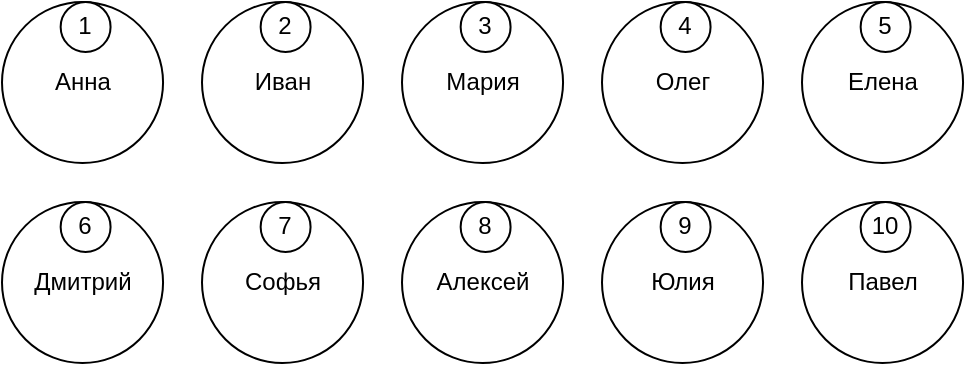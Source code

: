 <mxfile version="27.0.3" pages="6">
  <diagram name="Volunteers" id="page1">
    <mxGraphModel grid="0" page="0" gridSize="10" guides="1" tooltips="1" connect="1" arrows="1" fold="1" pageScale="1" pageWidth="850" pageHeight="1100" math="0" shadow="0">
      <root>
        <mxCell id="0" />
        <mxCell id="1" parent="0" />
        <!-- Volunteer 1: Анна -->
        <mxCell id="volunteer1" value="" style="group" connectable="0" vertex="1" parent="1">
          <mxGeometry x="0" y="0" width="85" height="87" as="geometry" />
        </mxCell>
        <mxCell id="volunteer1_circle" value="Анна" style="ellipse;whiteSpace=wrap;html=1;aspect=fixed;" vertex="1" parent="volunteer1">
          <mxGeometry width="80.526" height="80.526" as="geometry" />
        </mxCell>
        <mxCell id="volunteer1_id" value="1" style="ellipse;whiteSpace=wrap;html=1;aspect=fixed;" vertex="1" parent="volunteer1">
          <mxGeometry x="29.325" width="24.963" height="24.963" as="geometry" />
        </mxCell>
        <!-- Volunteer 2: Иван -->
        <mxCell id="volunteer2" value="" style="group" connectable="0" vertex="1" parent="1">
          <mxGeometry x="100" y="0" width="85" height="87" as="geometry" />
        </mxCell>
        <mxCell id="volunteer2_circle" value="Иван" style="ellipse;whiteSpace=wrap;html=1;aspect=fixed;" vertex="1" parent="volunteer2">
          <mxGeometry width="80.526" height="80.526" as="geometry" />
        </mxCell>
        <mxCell id="volunteer2_id" value="2" style="ellipse;whiteSpace=wrap;html=1;aspect=fixed;" vertex="1" parent="volunteer2">
          <mxGeometry x="29.325" width="24.963" height="24.963" as="geometry" />
        </mxCell>
        <!-- Volunteer 3: Мария -->
        <mxCell id="volunteer3" value="" style="group" connectable="0" vertex="1" parent="1">
          <mxGeometry x="200" y="0" width="85" height="87" as="geometry" />
        </mxCell>
        <mxCell id="volunteer3_circle" value="Мария" style="ellipse;whiteSpace=wrap;html=1;aspect=fixed;" vertex="1" parent="volunteer3">
          <mxGeometry width="80.526" height="80.526" as="geometry" />
        </mxCell>
        <mxCell id="volunteer3_id" value="3" style="ellipse;whiteSpace=wrap;html=1;aspect=fixed;" vertex="1" parent="volunteer3">
          <mxGeometry x="29.325" width="24.963" height="24.963" as="geometry" />
        </mxCell>
        <!-- Volunteer 4: Олег -->
        <mxCell id="volunteer4" value="" style="group" connectable="0" vertex="1" parent="1">
          <mxGeometry x="300" y="0" width="85" height="87" as="geometry" />
        </mxCell>
        <mxCell id="volunteer4_circle" value="Олег" style="ellipse;whiteSpace=wrap;html=1;aspect=fixed;" vertex="1" parent="volunteer4">
          <mxGeometry width="80.526" height="80.526" as="geometry" />
        </mxCell>
        <mxCell id="volunteer4_id" value="4" style="ellipse;whiteSpace=wrap;html=1;aspect=fixed;" vertex="1" parent="volunteer4">
          <mxGeometry x="29.325" width="24.963" height="24.963" as="geometry" />
        </mxCell>
        <!-- Volunteer 5: Елена -->
        <mxCell id="volunteer5" value="" style="group" connectable="0" vertex="1" parent="1">
          <mxGeometry x="400" y="0" width="85" height="87" as="geometry" />
        </mxCell>
        <mxCell id="volunteer5_circle" value="Елена" style="ellipse;whiteSpace=wrap;html=1;aspect=fixed;" vertex="1" parent="volunteer5">
          <mxGeometry width="80.526" height="80.526" as="geometry" />
        </mxCell>
        <mxCell id="volunteer5_id" value="5" style="ellipse;whiteSpace=wrap;html=1;aspect=fixed;" vertex="1" parent="volunteer5">
          <mxGeometry x="29.325" width="24.963" height="24.963" as="geometry" />
        </mxCell>
        <!-- Volunteer 6: Дмитрий -->
        <mxCell id="volunteer6" value="" style="group" connectable="0" vertex="1" parent="1">
          <mxGeometry x="0" y="100" width="85" height="87" as="geometry" />
        </mxCell>
        <mxCell id="volunteer6_circle" value="Дмитрий" style="ellipse;whiteSpace=wrap;html=1;aspect=fixed;" vertex="1" parent="volunteer6">
          <mxGeometry width="80.526" height="80.526" as="geometry" />
        </mxCell>
        <mxCell id="volunteer6_id" value="6" style="ellipse;whiteSpace=wrap;html=1;aspect=fixed;" vertex="1" parent="volunteer6">
          <mxGeometry x="29.325" width="24.963" height="24.963" as="geometry" />
        </mxCell>
        <!-- Volunteer 7: Софья -->
        <mxCell id="volunteer7" value="" style="group" connectable="0" vertex="1" parent="1">
          <mxGeometry x="100" y="100" width="85" height="87" as="geometry" />
        </mxCell>
        <mxCell id="volunteer7_circle" value="Софья" style="ellipse;whiteSpace=wrap;html=1;aspect=fixed;" vertex="1" parent="volunteer7">
          <mxGeometry width="80.526" height="80.526" as="geometry" />
        </mxCell>
        <mxCell id="volunteer7_id" value="7" style="ellipse;whiteSpace=wrap;html=1;aspect=fixed;" vertex="1" parent="volunteer7">
          <mxGeometry x="29.325" width="24.963" height="24.963" as="geometry" />
        </mxCell>
        <!-- Volunteer 8: Алексей -->
        <mxCell id="volunteer8" value="" style="group" connectable="0" vertex="1" parent="1">
          <mxGeometry x="200" y="100" width="85" height="87" as="geometry" />
        </mxCell>
        <mxCell id="volunteer8_circle" value="Алексей" style="ellipse;whiteSpace=wrap;html=1;aspect=fixed;" vertex="1" parent="volunteer8">
          <mxGeometry width="80.526" height="80.526" as="geometry" />
        </mxCell>
        <mxCell id="volunteer8_id" value="8" style="ellipse;whiteSpace=wrap;html=1;aspect=fixed;" vertex="1" parent="volunteer8">
          <mxGeometry x="29.325" width="24.963" height="24.963" as="geometry" />
        </mxCell>
        <!-- Volunteer 9: Юлия -->
        <mxCell id="volunteer9" value="" style="group" connectable="0" vertex="1" parent="1">
          <mxGeometry x="300" y="100" width="85" height="87" as="geometry" />
        </mxCell>
        <mxCell id="volunteer9_circle" value="Юлия" style="ellipse;whiteSpace=wrap;html=1;aspect=fixed;" vertex="1" parent="volunteer9">
          <mxGeometry width="80.526" height="80.526" as="geometry" />
        </mxCell>
        <mxCell id="volunteer9_id" value="9" style="ellipse;whiteSpace=wrap;html=1;aspect=fixed;" vertex="1" parent="volunteer9">
          <mxGeometry x="29.325" width="24.963" height="24.963" as="geometry" />
        </mxCell>
        <!-- Volunteer 10: Павел -->
        <mxCell id="volunteer10" value="" style="group" connectable="0" vertex="1" parent="1">
          <mxGeometry x="400" y="100" width="85" height="87" as="geometry" />
        </mxCell>
        <mxCell id="volunteer10_circle" value="Павел" style="ellipse;whiteSpace=wrap;html=1;aspect=fixed;" vertex="1" parent="volunteer10">
          <mxGeometry width="80.526" height="80.526" as="geometry" />
        </mxCell>
        <mxCell id="volunteer10_id" value="10" style="ellipse;whiteSpace=wrap;html=1;aspect=fixed;" vertex="1" parent="volunteer10">
          <mxGeometry x="29.325" width="24.963" height="24.963" as="geometry" />
        </mxCell>
      </root>
    </mxGraphModel>
  </diagram>
  <diagram name="Events" id="page2">
    <mxGraphModel grid="0" page="0" gridSize="10" guides="1" tooltips="1" connect="1" arrows="1" fold="1" pageScale="1" pageWidth="850" pageHeight="1100" math="0" shadow="0">
      <root>
        <mxCell id="0" />
        <mxCell id="1" parent="0" />
        <!-- Event 1: Эко-фестиваль -->
        <mxCell id="event1" value="" style="group" connectable="0" vertex="1" parent="1">
          <mxGeometry x="0" y="0" width="120" height="60" as="geometry" />
        </mxCell>
        <mxCell id="event1_rect" value="Эко-фестиваль" style="rounded=0;whiteSpace=wrap;html=1;" vertex="1" parent="event1">
          <mxGeometry width="120" height="60" as="geometry" />
        </mxCell>
        <mxCell id="event1_id" value="1" style="rounded=0;whiteSpace=wrap;html=1;" vertex="1" parent="event1">
          <mxGeometry x="41" width="38" height="24" as="geometry" />
        </mxCell>
        <!-- Event 2: Марафон -->
        <mxCell id="event2" value="" style="group" connectable="0" vertex="1" parent="1">
          <mxGeometry x="130" y="0" width="120" height="60" as="geometry" />
        </mxCell>
        <mxCell id="event2_rect" value="Марафон" style="rounded=0;whiteSpace=wrap;html=1;" vertex="1" parent="event2">
          <mxGeometry width="120" height="60" as="geometry" />
        </mxCell>
        <mxCell id="event2_id" value="2" style="rounded=0;whiteSpace=wrap;html=1;" vertex="1" parent="event2">
          <mxGeometry x="41" width="38" height="24" as="geometry" />
        </mxCell>
        <!-- Event 3: День донора -->
        <mxCell id="event3" value="" style="group" connectable="0" vertex="1" parent="1">
          <mxGeometry x="260" y="0" width="120" height="60" as="geometry" />
        </mxCell>
        <mxCell id="event3_rect" value="День донора" style="rounded=0;whiteSpace=wrap;html=1;" vertex="1" parent="event3">
          <mxGeometry width="120" height="60" as="geometry" />
        </mxCell>
        <mxCell id="event3_id" value="3" style="rounded=0;whiteSpace=wrap;html=1;" vertex="1" parent="event3">
          <mxGeometry x="41" width="38" height="24" as="geometry" />
        </mxCell>
        <!-- Event 4: Фестиваль еды -->
        <mxCell id="event4" value="" style="group" connectable="0" vertex="1" parent="1">
          <mxGeometry x="390" y="0" width="120" height="60" as="geometry" />
        </mxCell>
        <mxCell id="event4_rect" value="Фестиваль еды" style="rounded=0;whiteSpace=wrap;html=1;" vertex="1" parent="event4">
          <mxGeometry width="120" height="60" as="geometry" />
        </mxCell>
        <mxCell id="event4_id" value="4" style="rounded=0;whiteSpace=wrap;html=1;" vertex="1" parent="event4">
          <mxGeometry x="41" width="38" height="24" as="geometry" />
        </mxCell>
        <!-- Event 5: Чистый берег -->
        <mxCell id="event5" value="" style="group" connectable="0" vertex="1" parent="1">
          <mxGeometry x="520" y="0" width="120" height="60" as="geometry" />
        </mxCell>
        <mxCell id="event5_rect" value="Чистый берег" style="rounded=0;whiteSpace=wrap;html=1;" vertex="1" parent="event5">
          <mxGeometry width="120" height="60" as="geometry" />
        </mxCell>
        <mxCell id="event5_id" value="5" style="rounded=0;whiteSpace=wrap;html=1;" vertex="1" parent="event5">
          <mxGeometry x="41" width="38" height="24" as="geometry" />
        </mxCell>
        <!-- Event 6: Концерт -->
        <mxCell id="event6" value="" style="group" connectable="0" vertex="1" parent="1">
          <mxGeometry x="0" y="70" width="120" height="60" as="geometry" />
        </mxCell>
        <mxCell id="event6_rect" value="Концерт" style="rounded=0;whiteSpace=wrap;html=1;" vertex="1" parent="event6">
          <mxGeometry width="120" height="60" as="geometry" />
        </mxCell>
        <mxCell id="event6_id" value="6" style="rounded=0;whiteSpace=wrap;html=1;" vertex="1" parent="event6">
          <mxGeometry x="41" width="38" height="24" as="geometry" />
        </mxCell>
        <!-- Event 7: Велопробег -->
        <mxCell id="event7" value="" style="group" connectable="0" vertex="1" parent="1">
          <mxGeometry x="130" y="70" width="120" height="60" as="geometry" />
        </mxCell>
        <mxCell id="event7_rect" value="Велопробег" style="rounded=0;whiteSpace=wrap;html=1;" vertex="1" parent="event7">
          <mxGeometry width="120" height="60" as="geometry" />
        </mxCell>
        <mxCell id="event7_id" value="7" style="rounded=0;whiteSpace=wrap;html=1;" vertex="1" parent="event7">
          <mxGeometry x="41" width="38" height="24" as="geometry" />
        </mxCell>
        <!-- Event 8: Книжный обмен -->
        <mxCell id="event8" value="" style="group" connectable="0" vertex="1" parent="1">
          <mxGeometry x="260" y="70" width="120" height="60" as="geometry" />
        </mxCell>
        <mxCell id="event8_rect" value="Книжный обмен" style="rounded=0;whiteSpace=wrap;html=1;" vertex="1" parent="event8">
          <mxGeometry width="120" height="60" as="geometry" />
        </mxCell>
        <mxCell id="event8_id" value="8" style="rounded=0;whiteSpace=wrap;html=1;" vertex="1" parent="event8">
          <mxGeometry x="41" width="38" height="24" as="geometry" />
        </mxCell>
        <!-- Event 9: Фотовыставка -->
        <mxCell id="event9" value="" style="group" connectable="0" vertex="1" parent="1">
          <mxGeometry x="390" y="70" width="120" height="60" as="geometry" />
        </mxCell>
        <mxCell id="event9_rect" value="Фотовыставка" style="rounded=0;whiteSpace=wrap;html=1;" vertex="1" parent="event9">
          <mxGeometry width="120" height="60" as="geometry" />
        </mxCell>
        <mxCell id="event9_id" value="9" style="rounded=0;whiteSpace=wrap;html=1;" vertex="1" parent="event9">
          <mxGeometry x="41" width="38" height="24" as="geometry" />
        </mxCell>
        <!-- Event 10: Мастер-класс -->
        <mxCell id="event10" value="" style="group" connectable="0" vertex="1" parent="1">
          <mxGeometry x="520" y="70" width="120" height="60" as="geometry" />
        </mxCell>
        <mxCell id="event10_rect" value="Мастер-класс" style="rounded=0;whiteSpace=wrap;html=1;" vertex="1" parent="event10">
          <mxGeometry width="120" height="60" as="geometry" />
        </mxCell>
        <mxCell id="event10_id" value="10" style="rounded=0;whiteSpace=wrap;html=1;" vertex="1" parent="event10">
          <mxGeometry x="41" width="38" height="24" as="geometry" />
        </mxCell>
      </root>
    </mxGraphModel>
  </diagram>
  <diagram name="Cities" id="page3">
    <mxGraphModel grid="0" page="0" gridSize="10" guides="1" tooltips="1" connect="1" arrows="1" fold="1" pageScale="1" pageWidth="850" pageHeight="1100" math="0" shadow="0">
      <root>
        <mxCell id="0" />
        <mxCell id="1" parent="0" />
        <!-- City 1: Москва -->
        <mxCell id="city1" value="" style="group" connectable="0" vertex="1" parent="1">
          <mxGeometry x="0" y="0" width="120" height="80" as="geometry" />
        </mxCell>
        <mxCell id="city1_hex" value="Москва" style="shape=hexagon;perimeter=hexagonPerimeter2;whiteSpace=wrap;html=1;fixedSize=1;" vertex="1" parent="city1">
          <mxGeometry width="120" height="80" as="geometry" />
        </mxCell>
        <mxCell id="city1_id" value="1" style="shape=hexagon;perimeter=hexagonPerimeter2;whiteSpace=wrap;html=1;fixedSize=1;size=7.567;" vertex="1" parent="city1">
          <mxGeometry x="47" width="26" height="20" as="geometry" />
        </mxCell>
        <!-- City 2: Санкт-Петербург -->
        <mxCell id="city2" value="" style="group" connectable="0" vertex="1" parent="1">
          <mxGeometry x="130" y="0" width="120" height="80" as="geometry" />
        </mxCell>
        <mxCell id="city2_hex" value="Санкт-Петербург" style="shape=hexagon;perimeter=hexagonPerimeter2;whiteSpace=wrap;html=1;fixedSize=1;" vertex="1" parent="city2">
          <mxGeometry width="120" height="80" as="geometry" />
        </mxCell>
        <mxCell id="city2_id" value="2" style="shape=hexagon;perimeter=hexagonPerimeter2;whiteSpace=wrap;html=1;fixedSize=1;size=7.567;" vertex="1" parent="city2">
          <mxGeometry x="47" width="26" height="20" as="geometry" />
        </mxCell>
        <!-- City 3: Екатеринбург -->
        <mxCell id="city3" value="" style="group" connectable="0" vertex="1" parent="1">
          <mxGeometry x="260" y="0" width="120" height="80" as="geometry" />
        </mxCell>
        <mxCell id="city3_hex" value="Екатеринбург" style="shape=hexagon;perimeter=hexagonPerimeter2;whiteSpace=wrap;html=1;fixedSize=1;" vertex="1" parent="city3">
          <mxGeometry width="120" height="80" as="geometry" />
        </mxCell>
        <mxCell id="city3_id" value="3" style="shape=hexagon;perimeter=hexagonPerimeter2;whiteSpace=wrap;html=1;fixedSize=1;size=7.567;" vertex="1" parent="city3">
          <mxGeometry x="47" width="26" height="20" as="geometry" />
        </mxCell>
        <!-- City 4: Новосибирск -->
        <mxCell id="city4" value="" style="group" connectable="0" vertex="1" parent="1">
          <mxGeometry x="390" y="0" width="120" height="80" as="geometry" />
        </mxCell>
        <mxCell id="city4_hex" value="Новосибирск" style="shape=hexagon;perimeter=hexagonPerimeter2;whiteSpace=wrap;html=1;fixedSize=1;" vertex="1" parent="city4">
          <mxGeometry width="120" height="80" as="geometry" />
        </mxCell>
        <mxCell id="city4_id" value="4" style="shape=hexagon;perimeter=hexagonPerimeter2;whiteSpace=wrap;html=1;fixedSize=1;size=7.567;" vertex="1" parent="city4">
          <mxGeometry x="47" width="26" height="20" as="geometry" />
        </mxCell>
        <!-- City 5: Казань -->
        <mxCell id="city5" value="" style="group" connectable="0" vertex="1" parent="1">
          <mxGeometry x="520" y="0" width="120" height="80" as="geometry" />
        </mxCell>
        <mxCell id="city5_hex" value="Казань" style="shape=hexagon;perimeter=hexagonPerimeter2;whiteSpace=wrap;html=1;fixedSize=1;" vertex="1" parent="city5">
          <mxGeometry width="120" height="80" as="geometry" />
        </mxCell>
        <mxCell id="city5_id" value="5" style="shape=hexagon;perimeter=hexagonPerimeter2;whiteSpace=wrap;html=1;fixedSize=1;size=7.567;" vertex="1" parent="city5">
          <mxGeometry x="47" width="26" height="20" as="geometry" />
        </mxCell>
        <!-- City 6: Нижний Новгород -->
        <mxCell id="city6" value="" style="group" connectable="0" vertex="1" parent="1">
          <mxGeometry x="0" y="90" width="120" height="80" as="geometry" />
        </mxCell>
        <mxCell id="city6_hex" value="Нижний Новгород" style="shape=hexagon;perimeter=hexagonPerimeter2;whiteSpace=wrap;html=1;fixedSize=1;" vertex="1" parent="city6">
          <mxGeometry width="120" height="80" as="geometry" />
        </mxCell>
        <mxCell id="city6_id" value="6" style="shape=hexagon;perimeter=hexagonPerimeter2;whiteSpace=wrap;html=1;fixedSize=1;size=7.567;" vertex="1" parent="city6">
          <mxGeometry x="47" width="26" height="20" as="geometry" />
        </mxCell>
        <!-- City 7: Ростов -->
        <mxCell id="city7" value="" style="group" connectable="0" vertex="1" parent="1">
          <mxGeometry x="130" y="90" width="120" height="80" as="geometry" />
        </mxCell>
        <mxCell id="city7_hex" value="Ростов" style="shape=hexagon;perimeter=hexagonPerimeter2;whiteSpace=wrap;html=1;fixedSize=1;" vertex="1" parent="city7">
          <mxGeometry width="120" height="80" as="geometry" />
        </mxCell>
        <mxCell id="city7_id" value="7" style="shape=hexagon;perimeter=hexagonPerimeter2;whiteSpace=wrap;html=1;fixedSize=1;size=7.567;" vertex="1" parent="city7">
          <mxGeometry x="47" width="26" height="20" as="geometry" />
        </mxCell>
        <!-- City 8: Красноярск -->
        <mxCell id="city8" value="" style="group" connectable="0" vertex="1" parent="1">
          <mxGeometry x="260" y="90" width="120" height="80" as="geometry" />
        </mxCell>
        <mxCell id="city8_hex" value="Красноярск" style="shape=hexagon;perimeter=hexagonPerimeter2;whiteSpace=wrap;html=1;fixedSize=1;" vertex="1" parent="city8">
          <mxGeometry width="120" height="80" as="geometry" />
        </mxCell>
        <mxCell id="city8_id" value="8" style="shape=hexagon;perimeter=hexagonPerimeter2;whiteSpace=wrap;html=1;fixedSize=1;size=7.567;" vertex="1" parent="city8">
          <mxGeometry x="47" width="26" height="20" as="geometry" />
        </mxCell>
        <!-- City 9: Самара -->
        <mxCell id="city9" value="" style="group" connectable="0" vertex="1" parent="1">
          <mxGeometry x="390" y="90" width="120" height="80" as="geometry" />
        </mxCell>
        <mxCell id="city9_hex" value="Самара" style="shape=hexagon;perimeter=hexagonPerimeter2;whiteSpace=wrap;html=1;fixedSize=1;" vertex="1" parent="city9">
          <mxGeometry width="120" height="80" as="geometry" />
        </mxCell>
        <mxCell id="city9_id" value="9" style="shape=hexagon;perimeter=hexagonPerimeter2;whiteSpace=wrap;html=1;fixedSize=1;size=7.567;" vertex="1" parent="city9">
          <mxGeometry x="47" width="26" height="20" as="geometry" />
        </mxCell>
        <!-- City 10: Владивосток -->
        <mxCell id="city10" value="" style="group" connectable="0" vertex="1" parent="1">
          <mxGeometry x="520" y="90" width="120" height="80" as="geometry" />
        </mxCell>
        <mxCell id="city10_hex" value="Владивосток" style="shape=hexagon;perimeter=hexagonPerimeter2;whiteSpace=wrap;html=1;fixedSize=1;" vertex="1" parent="city10">
          <mxGeometry width="120" height="80" as="geometry" />
        </mxCell>
        <mxCell id="city10_id" value="10" style="shape=hexagon;perimeter=hexagonPerimeter2;whiteSpace=wrap;html=1;fixedSize=1;size=7.567;" vertex="1" parent="city10">
          <mxGeometry x="47" width="26" height="20" as="geometry" />
        </mxCell>
      </root>
    </mxGraphModel>
  </diagram>
  <diagram name="Knows" id="page4">
    <mxGraphModel dx="543" dy="1258" grid="0" gridSize="10" guides="1" tooltips="1" connect="1" arrows="1" fold="1" page="0" pageScale="1" pageWidth="850" pageHeight="1100" math="0" shadow="0">
      <root>
        <mxCell id="0" />
        <mxCell id="1" parent="0" />
        <mxCell id="volunteer2" value="" style="group" parent="1" connectable="0" vertex="1">
          <mxGeometry x="25.76" y="-26" width="85" height="87" as="geometry" />
        </mxCell>
        <mxCell id="volunteer2_circle" value="Иван" style="ellipse;whiteSpace=wrap;html=1;aspect=fixed;" parent="volunteer2" vertex="1">
          <mxGeometry width="80.526" height="80.526" as="geometry" />
        </mxCell>
        <mxCell id="volunteer2_id" value="2" style="ellipse;whiteSpace=wrap;html=1;aspect=fixed;" parent="volunteer2" vertex="1">
          <mxGeometry x="29.325" width="24.963" height="24.963" as="geometry" />
        </mxCell>
        <mxCell id="volunteer3" value="" style="group" parent="1" connectable="0" vertex="1">
          <mxGeometry x="179" y="-134" width="85" height="87" as="geometry" />
        </mxCell>
        <mxCell id="volunteer3_circle" value="Мария" style="ellipse;whiteSpace=wrap;html=1;aspect=fixed;" parent="volunteer3" vertex="1">
          <mxGeometry width="80.526" height="80.526" as="geometry" />
        </mxCell>
        <mxCell id="volunteer3_id" value="3" style="ellipse;whiteSpace=wrap;html=1;aspect=fixed;" parent="volunteer3" vertex="1">
          <mxGeometry x="29.325" width="24.963" height="24.963" as="geometry" />
        </mxCell>
        <mxCell id="volunteer4" value="" style="group" parent="1" connectable="0" vertex="1">
          <mxGeometry x="177" y="-26" width="85" height="87" as="geometry" />
        </mxCell>
        <mxCell id="volunteer4_circle" value="Олег" style="ellipse;whiteSpace=wrap;html=1;aspect=fixed;" parent="volunteer4" vertex="1">
          <mxGeometry width="80.526" height="80.526" as="geometry" />
        </mxCell>
        <mxCell id="volunteer4_id" value="4" style="ellipse;whiteSpace=wrap;html=1;aspect=fixed;" parent="volunteer4" vertex="1">
          <mxGeometry x="29.325" width="24.963" height="24.963" as="geometry" />
        </mxCell>
        <mxCell id="volunteer5" value="" style="group" parent="1" connectable="0" vertex="1">
          <mxGeometry x="304" y="-26" width="85" height="87" as="geometry" />
        </mxCell>
        <mxCell id="volunteer5_circle" value="Елена" style="ellipse;whiteSpace=wrap;html=1;aspect=fixed;" parent="volunteer5" vertex="1">
          <mxGeometry width="80.526" height="80.526" as="geometry" />
        </mxCell>
        <mxCell id="volunteer5_id" value="5" style="ellipse;whiteSpace=wrap;html=1;aspect=fixed;" parent="volunteer5" vertex="1">
          <mxGeometry x="29.325" width="24.963" height="24.963" as="geometry" />
        </mxCell>
        <mxCell id="volunteer6" value="" style="group" parent="1" connectable="0" vertex="1">
          <mxGeometry x="170" y="89" width="85" height="87" as="geometry" />
        </mxCell>
        <mxCell id="volunteer6_circle" value="Дмитрий" style="ellipse;whiteSpace=wrap;html=1;aspect=fixed;" parent="volunteer6" vertex="1">
          <mxGeometry width="80.526" height="80.526" as="geometry" />
        </mxCell>
        <mxCell id="volunteer6_id" value="6" style="ellipse;whiteSpace=wrap;html=1;aspect=fixed;" parent="volunteer6" vertex="1">
          <mxGeometry x="29.325" width="24.963" height="24.963" as="geometry" />
        </mxCell>
        <mxCell id="volunteer7" value="" style="group" parent="1" connectable="0" vertex="1">
          <mxGeometry x="380" y="61" width="85" height="87" as="geometry" />
        </mxCell>
        <mxCell id="volunteer7_circle" value="Софья" style="ellipse;whiteSpace=wrap;html=1;aspect=fixed;" parent="volunteer7" vertex="1">
          <mxGeometry width="80.526" height="80.526" as="geometry" />
        </mxCell>
        <mxCell id="volunteer7_id" value="7" style="ellipse;whiteSpace=wrap;html=1;aspect=fixed;" parent="volunteer7" vertex="1">
          <mxGeometry x="29.325" width="24.963" height="24.963" as="geometry" />
        </mxCell>
        <mxCell id="volunteer8" value="" style="group" parent="1" connectable="0" vertex="1">
          <mxGeometry x="24" y="89" width="85" height="87" as="geometry" />
        </mxCell>
        <mxCell id="volunteer8_circle" value="Алексей" style="ellipse;whiteSpace=wrap;html=1;aspect=fixed;" parent="volunteer8" vertex="1">
          <mxGeometry width="80.526" height="80.526" as="geometry" />
        </mxCell>
        <mxCell id="volunteer8_id" value="8" style="ellipse;whiteSpace=wrap;html=1;aspect=fixed;" parent="volunteer8" vertex="1">
          <mxGeometry x="29.325" width="24.963" height="24.963" as="geometry" />
        </mxCell>
        <mxCell id="volunteer9" value="" style="group" parent="1" connectable="0" vertex="1">
          <mxGeometry x="378" y="-134" width="85" height="87" as="geometry" />
        </mxCell>
        <mxCell id="volunteer9_circle" value="Юлия" style="ellipse;whiteSpace=wrap;html=1;aspect=fixed;" parent="volunteer9" vertex="1">
          <mxGeometry width="80.526" height="80.526" as="geometry" />
        </mxCell>
        <mxCell id="volunteer9_id" value="9" style="ellipse;whiteSpace=wrap;html=1;aspect=fixed;" parent="volunteer9" vertex="1">
          <mxGeometry x="29.325" width="24.963" height="24.963" as="geometry" />
        </mxCell>
        <mxCell id="volunteer10" value="" style="group" parent="1" connectable="0" vertex="1">
          <mxGeometry x="25.76" y="204" width="85" height="87" as="geometry" />
        </mxCell>
        <mxCell id="volunteer10_circle" value="Павел" style="ellipse;whiteSpace=wrap;html=1;aspect=fixed;" parent="volunteer10" vertex="1">
          <mxGeometry width="80.526" height="80.526" as="geometry" />
        </mxCell>
        <mxCell id="volunteer10_id" value="10" style="ellipse;whiteSpace=wrap;html=1;aspect=fixed;" parent="volunteer10" vertex="1">
          <mxGeometry x="29.325" width="24.963" height="24.963" as="geometry" />
        </mxCell>
        <mxCell id="knows1" style="edgeStyle=none;curved=1;rounded=0;orthogonalLoop=1;jettySize=auto;html=1;exitX=0.5;exitY=1;entryX=0.5;entryY=0;fontSize=12;startSize=8;endSize=8;exitDx=0;exitDy=0;entryDx=0;entryDy=0;" parent="1" source="volunteer1_circle" target="volunteer2_id" edge="1">
          <mxGeometry relative="1" as="geometry" />
        </mxCell>
        <mxCell id="knows2" style="edgeStyle=none;curved=1;rounded=0;orthogonalLoop=1;jettySize=auto;html=1;exitX=1;exitY=0.5;entryX=0;entryY=0.5;fontSize=12;startSize=8;endSize=8;" parent="1" source="volunteer1_circle" target="volunteer3_circle" edge="1">
          <mxGeometry relative="1" as="geometry" />
        </mxCell>
        <mxCell id="knows3" style="edgeStyle=none;curved=1;rounded=0;orthogonalLoop=1;jettySize=auto;html=1;exitX=1;exitY=0.5;entryX=0;entryY=0.5;fontSize=12;startSize=8;endSize=8;" parent="1" source="volunteer2_circle" target="volunteer4_circle" edge="1">
          <mxGeometry relative="1" as="geometry" />
        </mxCell>
        <mxCell id="knows4" style="edgeStyle=none;curved=1;rounded=0;orthogonalLoop=1;jettySize=auto;html=1;exitX=1;exitY=1;entryX=0.5;entryY=0;fontSize=12;startSize=8;endSize=8;exitDx=0;exitDy=0;entryDx=0;entryDy=0;" parent="1" source="volunteer3_circle" target="volunteer5_id" edge="1">
          <mxGeometry relative="1" as="geometry" />
        </mxCell>
        <mxCell id="knows5" style="edgeStyle=none;curved=1;rounded=0;orthogonalLoop=1;jettySize=auto;html=1;exitX=0.429;exitY=1.019;entryX=0.5;entryY=0;fontSize=12;startSize=8;endSize=8;exitDx=0;exitDy=0;exitPerimeter=0;entryDx=0;entryDy=0;" parent="1" source="volunteer4_circle" target="volunteer6_id" edge="1">
          <mxGeometry relative="1" as="geometry" />
        </mxCell>
        <mxCell id="knows6" style="edgeStyle=none;curved=1;rounded=0;orthogonalLoop=1;jettySize=auto;html=1;exitX=0.599;exitY=1.025;entryX=0;entryY=0.5;fontSize=12;startSize=8;endSize=8;exitDx=0;exitDy=0;exitPerimeter=0;" parent="1" source="volunteer5_circle" target="volunteer7_circle" edge="1">
          <mxGeometry relative="1" as="geometry" />
        </mxCell>
        <mxCell id="knows7" style="edgeStyle=none;curved=1;rounded=0;orthogonalLoop=1;jettySize=auto;html=1;fontSize=12;startSize=8;endSize=8;entryX=1;entryY=0.5;entryDx=0;entryDy=0;exitX=0;exitY=0.5;exitDx=0;exitDy=0;" parent="1" source="volunteer6_circle" target="volunteer8_circle" edge="1">
          <mxGeometry relative="1" as="geometry">
            <mxPoint x="168" y="129" as="sourcePoint" />
            <mxPoint x="104" y="122" as="targetPoint" />
          </mxGeometry>
        </mxCell>
        <mxCell id="knows8" style="edgeStyle=none;curved=1;rounded=0;orthogonalLoop=1;jettySize=auto;html=1;exitX=0.5;exitY=0;entryX=0.5;entryY=1;fontSize=12;startSize=8;endSize=8;entryDx=0;entryDy=0;exitDx=0;exitDy=0;" parent="1" source="volunteer7_circle" target="volunteer9_circle" edge="1">
          <mxGeometry relative="1" as="geometry" />
        </mxCell>
        <mxCell id="knows9" style="edgeStyle=none;curved=1;rounded=0;orthogonalLoop=1;jettySize=auto;html=1;exitX=0.5;exitY=1;entryX=0.5;entryY=0;fontSize=12;startSize=8;endSize=8;exitDx=0;exitDy=0;entryDx=0;entryDy=0;" parent="1" source="volunteer8_circle" target="volunteer10_circle" edge="1">
          <mxGeometry relative="1" as="geometry" />
        </mxCell>
        <mxCell id="knows10" style="edgeStyle=none;curved=1;rounded=0;orthogonalLoop=1;jettySize=auto;html=1;exitX=0;exitY=0.5;entryX=1;entryY=0.5;fontSize=12;startSize=8;endSize=8;" parent="1" source="volunteer9_circle" target="volunteer3_circle" edge="1">
          <mxGeometry relative="1" as="geometry" />
        </mxCell>
        <mxCell id="Ush1Yvvm7WAgGFeFhAJH-1" value="" style="group" vertex="1" connectable="0" parent="1">
          <mxGeometry x="28" y="-134" width="80.526" height="80.526" as="geometry" />
        </mxCell>
        <mxCell id="volunteer1_circle" value="Анна" style="ellipse;whiteSpace=wrap;html=1;aspect=fixed;" parent="Ush1Yvvm7WAgGFeFhAJH-1" vertex="1">
          <mxGeometry width="80.526" height="80.526" as="geometry" />
        </mxCell>
        <mxCell id="volunteer1_id" value="1" style="ellipse;whiteSpace=wrap;html=1;aspect=fixed;" parent="Ush1Yvvm7WAgGFeFhAJH-1" vertex="1">
          <mxGeometry x="29.325" width="24.963" height="24.963" as="geometry" />
        </mxCell>
      </root>
    </mxGraphModel>
  </diagram>
  <diagram name="ParticipatesIn" id="page5">
    <mxGraphModel dx="1000" dy="948" grid="0" gridSize="10" guides="1" tooltips="1" connect="1" arrows="1" fold="1" page="0" pageScale="1" pageWidth="850" pageHeight="1100" math="0" shadow="0">
      <root>
        <mxCell id="0" />
        <mxCell id="1" parent="0" />
        <mxCell id="volunteer1" value="" style="group" parent="1" connectable="0" vertex="1">
          <mxGeometry width="85" height="87" as="geometry" />
        </mxCell>
        <mxCell id="volunteer1_circle" value="Анна" style="ellipse;whiteSpace=wrap;html=1;aspect=fixed;" parent="volunteer1" vertex="1">
          <mxGeometry width="80.526" height="80.526" as="geometry" />
        </mxCell>
        <mxCell id="volunteer1_id" value="1" style="ellipse;whiteSpace=wrap;html=1;aspect=fixed;" parent="volunteer1" vertex="1">
          <mxGeometry x="29.325" width="24.963" height="24.963" as="geometry" />
        </mxCell>
        <mxCell id="volunteer2" value="" style="group" parent="1" connectable="0" vertex="1">
          <mxGeometry x="145" y="90" width="85" height="87" as="geometry" />
        </mxCell>
        <mxCell id="volunteer2_circle" value="Иван" style="ellipse;whiteSpace=wrap;html=1;aspect=fixed;" parent="volunteer2" vertex="1">
          <mxGeometry width="80.526" height="80.526" as="geometry" />
        </mxCell>
        <mxCell id="volunteer2_id" value="2" style="ellipse;whiteSpace=wrap;html=1;aspect=fixed;" parent="volunteer2" vertex="1">
          <mxGeometry x="29.325" width="24.963" height="24.963" as="geometry" />
        </mxCell>
        <mxCell id="volunteer3" value="" style="group" parent="1" connectable="0" vertex="1">
          <mxGeometry x="279" y="84" width="85" height="87" as="geometry" />
        </mxCell>
        <mxCell id="volunteer3_circle" value="Мария" style="ellipse;whiteSpace=wrap;html=1;aspect=fixed;" parent="volunteer3" vertex="1">
          <mxGeometry width="80.526" height="80.526" as="geometry" />
        </mxCell>
        <mxCell id="volunteer3_id" value="3" style="ellipse;whiteSpace=wrap;html=1;aspect=fixed;" parent="volunteer3" vertex="1">
          <mxGeometry x="29.325" width="24.963" height="24.963" as="geometry" />
        </mxCell>
        <mxCell id="volunteer4" value="" style="group" parent="1" connectable="0" vertex="1">
          <mxGeometry x="407.5" y="84" width="85" height="87" as="geometry" />
        </mxCell>
        <mxCell id="volunteer4_circle" value="Олег" style="ellipse;whiteSpace=wrap;html=1;aspect=fixed;" parent="volunteer4" vertex="1">
          <mxGeometry width="80.526" height="80.526" as="geometry" />
        </mxCell>
        <mxCell id="volunteer4_id" value="4" style="ellipse;whiteSpace=wrap;html=1;aspect=fixed;" parent="volunteer4" vertex="1">
          <mxGeometry x="29.325" width="24.963" height="24.963" as="geometry" />
        </mxCell>
        <mxCell id="volunteer5" value="" style="group" parent="1" connectable="0" vertex="1">
          <mxGeometry x="17.5" y="377" width="85" height="87" as="geometry" />
        </mxCell>
        <mxCell id="volunteer5_circle" value="Елена" style="ellipse;whiteSpace=wrap;html=1;aspect=fixed;" parent="volunteer5" vertex="1">
          <mxGeometry width="80.526" height="80.526" as="geometry" />
        </mxCell>
        <mxCell id="volunteer5_id" value="5" style="ellipse;whiteSpace=wrap;html=1;aspect=fixed;" parent="volunteer5" vertex="1">
          <mxGeometry x="29.325" width="24.963" height="24.963" as="geometry" />
        </mxCell>
        <mxCell id="volunteer6" value="" style="group" parent="1" connectable="0" vertex="1">
          <mxGeometry x="147.5" y="372" width="85" height="87" as="geometry" />
        </mxCell>
        <mxCell id="volunteer6_circle" value="Дмитрий" style="ellipse;whiteSpace=wrap;html=1;aspect=fixed;" parent="volunteer6" vertex="1">
          <mxGeometry width="80.526" height="80.526" as="geometry" />
        </mxCell>
        <mxCell id="volunteer6_id" value="6" style="ellipse;whiteSpace=wrap;html=1;aspect=fixed;" parent="volunteer6" vertex="1">
          <mxGeometry x="29.325" width="24.963" height="24.963" as="geometry" />
        </mxCell>
        <mxCell id="volunteer7" value="" style="group" parent="1" connectable="0" vertex="1">
          <mxGeometry x="279" y="371" width="85" height="87" as="geometry" />
        </mxCell>
        <mxCell id="volunteer7_circle" value="Софья" style="ellipse;whiteSpace=wrap;html=1;aspect=fixed;" parent="volunteer7" vertex="1">
          <mxGeometry width="80.526" height="80.526" as="geometry" />
        </mxCell>
        <mxCell id="volunteer7_id" value="7" style="ellipse;whiteSpace=wrap;html=1;aspect=fixed;" parent="volunteer7" vertex="1">
          <mxGeometry x="29.325" width="24.963" height="24.963" as="geometry" />
        </mxCell>
        <mxCell id="volunteer8" value="" style="group" parent="1" connectable="0" vertex="1">
          <mxGeometry x="410" y="371" width="85" height="87" as="geometry" />
        </mxCell>
        <mxCell id="volunteer8_circle" value="Алексей" style="ellipse;whiteSpace=wrap;html=1;aspect=fixed;" parent="volunteer8" vertex="1">
          <mxGeometry width="80.526" height="80.526" as="geometry" />
        </mxCell>
        <mxCell id="volunteer8_id" value="8" style="ellipse;whiteSpace=wrap;html=1;aspect=fixed;" parent="volunteer8" vertex="1">
          <mxGeometry x="29.325" width="24.963" height="24.963" as="geometry" />
        </mxCell>
        <mxCell id="volunteer9" value="" style="group" parent="1" connectable="0" vertex="1">
          <mxGeometry x="537.5" y="372" width="85" height="87" as="geometry" />
        </mxCell>
        <mxCell id="volunteer9_circle" value="Юлия" style="ellipse;whiteSpace=wrap;html=1;aspect=fixed;" parent="volunteer9" vertex="1">
          <mxGeometry width="80.526" height="80.526" as="geometry" />
        </mxCell>
        <mxCell id="volunteer9_id" value="9" style="ellipse;whiteSpace=wrap;html=1;aspect=fixed;" parent="volunteer9" vertex="1">
          <mxGeometry x="29.325" width="24.963" height="24.963" as="geometry" />
        </mxCell>
        <mxCell id="volunteer10" value="" style="group" parent="1" connectable="0" vertex="1">
          <mxGeometry x="-85" y="81" width="85" height="87" as="geometry" />
        </mxCell>
        <mxCell id="volunteer10_circle" value="Павел" style="ellipse;whiteSpace=wrap;html=1;aspect=fixed;" parent="volunteer10" vertex="1">
          <mxGeometry width="80.526" height="80.526" as="geometry" />
        </mxCell>
        <mxCell id="volunteer10_id" value="10" style="ellipse;whiteSpace=wrap;html=1;aspect=fixed;" parent="volunteer10" vertex="1">
          <mxGeometry x="29.325" width="24.963" height="24.963" as="geometry" />
        </mxCell>
        <mxCell id="event1" value="" style="group" parent="1" connectable="0" vertex="1">
          <mxGeometry y="200" width="120" height="60" as="geometry" />
        </mxCell>
        <mxCell id="event1_rect" value="Эко-фестиваль" style="rounded=0;whiteSpace=wrap;html=1;" parent="event1" vertex="1">
          <mxGeometry width="120" height="60" as="geometry" />
        </mxCell>
        <mxCell id="event1_id" value="1" style="rounded=0;whiteSpace=wrap;html=1;" parent="event1" vertex="1">
          <mxGeometry x="41" width="38" height="24" as="geometry" />
        </mxCell>
        <mxCell id="event2" value="" style="group" parent="1" connectable="0" vertex="1">
          <mxGeometry x="130" y="200" width="120" height="60" as="geometry" />
        </mxCell>
        <mxCell id="event2_rect" value="Марафон" style="rounded=0;whiteSpace=wrap;html=1;" parent="event2" vertex="1">
          <mxGeometry width="120" height="60" as="geometry" />
        </mxCell>
        <mxCell id="event2_id" value="2" style="rounded=0;whiteSpace=wrap;html=1;" parent="event2" vertex="1">
          <mxGeometry x="41" width="38" height="24" as="geometry" />
        </mxCell>
        <mxCell id="event3" value="" style="group" parent="1" connectable="0" vertex="1">
          <mxGeometry x="260" y="200" width="120" height="60" as="geometry" />
        </mxCell>
        <mxCell id="event3_rect" value="День донора" style="rounded=0;whiteSpace=wrap;html=1;" parent="event3" vertex="1">
          <mxGeometry width="120" height="60" as="geometry" />
        </mxCell>
        <mxCell id="event3_id" value="3" style="rounded=0;whiteSpace=wrap;html=1;" parent="event3" vertex="1">
          <mxGeometry x="41" width="38" height="24" as="geometry" />
        </mxCell>
        <mxCell id="event4" value="" style="group" parent="1" connectable="0" vertex="1">
          <mxGeometry x="390" y="200" width="120" height="60" as="geometry" />
        </mxCell>
        <mxCell id="event4_rect" value="Фестиваль еды" style="rounded=0;whiteSpace=wrap;html=1;" parent="event4" vertex="1">
          <mxGeometry width="120" height="60" as="geometry" />
        </mxCell>
        <mxCell id="event4_id" value="4" style="rounded=0;whiteSpace=wrap;html=1;" parent="event4" vertex="1">
          <mxGeometry x="41" width="38" height="24" as="geometry" />
        </mxCell>
        <mxCell id="event5" value="" style="group" parent="1" connectable="0" vertex="1">
          <mxGeometry x="520" y="200" width="120" height="60" as="geometry" />
        </mxCell>
        <mxCell id="event5_rect" value="Чистый берег" style="rounded=0;whiteSpace=wrap;html=1;" parent="event5" vertex="1">
          <mxGeometry width="120" height="60" as="geometry" />
        </mxCell>
        <mxCell id="event5_id" value="5" style="rounded=0;whiteSpace=wrap;html=1;" parent="event5" vertex="1">
          <mxGeometry x="41" width="38" height="24" as="geometry" />
        </mxCell>
        <mxCell id="event6" value="" style="group" parent="1" connectable="0" vertex="1">
          <mxGeometry y="270" width="120" height="60" as="geometry" />
        </mxCell>
        <mxCell id="event6_rect" value="Концерт" style="rounded=0;whiteSpace=wrap;html=1;" parent="event6" vertex="1">
          <mxGeometry width="120" height="60" as="geometry" />
        </mxCell>
        <mxCell id="event6_id" value="6" style="rounded=0;whiteSpace=wrap;html=1;" parent="event6" vertex="1">
          <mxGeometry x="41" width="38" height="24" as="geometry" />
        </mxCell>
        <mxCell id="event7" value="" style="group" parent="1" connectable="0" vertex="1">
          <mxGeometry x="130" y="270" width="120" height="60" as="geometry" />
        </mxCell>
        <mxCell id="event7_rect" value="Велопробег" style="rounded=0;whiteSpace=wrap;html=1;" parent="event7" vertex="1">
          <mxGeometry width="120" height="60" as="geometry" />
        </mxCell>
        <mxCell id="event7_id" value="7" style="rounded=0;whiteSpace=wrap;html=1;" parent="event7" vertex="1">
          <mxGeometry x="41" width="38" height="24" as="geometry" />
        </mxCell>
        <mxCell id="event8" value="" style="group" parent="1" connectable="0" vertex="1">
          <mxGeometry x="260" y="270" width="120" height="60" as="geometry" />
        </mxCell>
        <mxCell id="event8_rect" value="Книжный обмен" style="rounded=0;whiteSpace=wrap;html=1;" parent="event8" vertex="1">
          <mxGeometry width="120" height="60" as="geometry" />
        </mxCell>
        <mxCell id="event8_id" value="8" style="rounded=0;whiteSpace=wrap;html=1;" parent="event8" vertex="1">
          <mxGeometry x="41" width="38" height="24" as="geometry" />
        </mxCell>
        <mxCell id="event9" value="" style="group" parent="1" connectable="0" vertex="1">
          <mxGeometry x="390" y="270" width="120" height="60" as="geometry" />
        </mxCell>
        <mxCell id="event9_rect" value="Фотовыставка" style="rounded=0;whiteSpace=wrap;html=1;" parent="event9" vertex="1">
          <mxGeometry width="120" height="60" as="geometry" />
        </mxCell>
        <mxCell id="event9_id" value="9" style="rounded=0;whiteSpace=wrap;html=1;" parent="event9" vertex="1">
          <mxGeometry x="41" width="38" height="24" as="geometry" />
        </mxCell>
        <mxCell id="event10" value="" style="group" parent="1" connectable="0" vertex="1">
          <mxGeometry x="520" y="270" width="120" height="60" as="geometry" />
        </mxCell>
        <mxCell id="event10_rect" value="Мастер-класс" style="rounded=0;whiteSpace=wrap;html=1;" parent="event10" vertex="1">
          <mxGeometry width="120" height="60" as="geometry" />
        </mxCell>
        <mxCell id="event10_id" value="10" style="rounded=0;whiteSpace=wrap;html=1;" parent="event10" vertex="1">
          <mxGeometry x="41" width="38" height="24" as="geometry" />
        </mxCell>
        <mxCell id="participates1" style="edgeStyle=none;curved=1;rounded=0;orthogonalLoop=1;jettySize=auto;html=1;exitX=0.5;exitY=1;entryX=0.5;entryY=0;fontSize=12;startSize=8;endSize=8;" parent="1" source="volunteer1_circle" target="event1_rect" edge="1">
          <mxGeometry relative="1" as="geometry" />
        </mxCell>
        <mxCell id="participates2" style="edgeStyle=none;curved=1;rounded=0;orthogonalLoop=1;jettySize=auto;html=1;exitX=1;exitY=0.5;entryX=0.5;entryY=0;fontSize=12;startSize=8;endSize=8;exitDx=0;exitDy=0;" parent="1" source="volunteer1_circle" target="event5_rect" edge="1">
          <mxGeometry relative="1" as="geometry">
            <Array as="points">
              <mxPoint x="281" y="-17" />
              <mxPoint x="568" y="112" />
            </Array>
          </mxGeometry>
        </mxCell>
        <mxCell id="participates3" style="edgeStyle=none;curved=1;rounded=0;orthogonalLoop=1;jettySize=auto;html=1;exitX=0.5;exitY=1;entryX=0.5;entryY=0;fontSize=12;startSize=8;endSize=8;" parent="1" source="volunteer2_circle" target="event2_rect" edge="1">
          <mxGeometry relative="1" as="geometry" />
        </mxCell>
        <mxCell id="participates4" style="edgeStyle=none;curved=1;rounded=0;orthogonalLoop=1;jettySize=auto;html=1;exitX=0.5;exitY=1;entryX=0.5;entryY=0;fontSize=12;startSize=8;endSize=8;" parent="1" source="volunteer3_circle" target="event3_rect" edge="1">
          <mxGeometry relative="1" as="geometry" />
        </mxCell>
        <mxCell id="participates5" style="edgeStyle=none;curved=1;rounded=0;orthogonalLoop=1;jettySize=auto;html=1;exitX=0.5;exitY=1;entryX=0.5;entryY=0;fontSize=12;startSize=8;endSize=8;" parent="1" source="volunteer4_circle" target="event4_rect" edge="1">
          <mxGeometry relative="1" as="geometry" />
        </mxCell>
        <mxCell id="participates6" style="edgeStyle=none;curved=1;rounded=0;orthogonalLoop=1;jettySize=auto;html=1;exitX=0.5;exitY=0;entryX=0.5;entryY=1;fontSize=12;startSize=8;endSize=8;exitDx=0;exitDy=0;entryDx=0;entryDy=0;" parent="1" source="volunteer5_id" target="event6_rect" edge="1">
          <mxGeometry relative="1" as="geometry" />
        </mxCell>
        <mxCell id="participates7" style="edgeStyle=none;curved=1;rounded=0;orthogonalLoop=1;jettySize=auto;html=1;exitX=0.5;exitY=0;fontSize=12;startSize=8;endSize=8;entryX=0.5;entryY=1;entryDx=0;entryDy=0;exitDx=0;exitDy=0;" parent="1" source="volunteer6_id" target="event7_rect" edge="1">
          <mxGeometry relative="1" as="geometry">
            <mxPoint x="190" y="336" as="targetPoint" />
          </mxGeometry>
        </mxCell>
        <mxCell id="participates8" style="edgeStyle=none;curved=1;rounded=0;orthogonalLoop=1;jettySize=auto;html=1;entryX=0.5;entryY=1;fontSize=12;startSize=8;endSize=8;entryDx=0;entryDy=0;exitX=0.5;exitY=0;exitDx=0;exitDy=0;" parent="1" source="volunteer7_id" target="event8_rect" edge="1">
          <mxGeometry relative="1" as="geometry">
            <mxPoint x="314" y="383" as="sourcePoint" />
          </mxGeometry>
        </mxCell>
        <mxCell id="participates9" style="edgeStyle=none;curved=1;rounded=0;orthogonalLoop=1;jettySize=auto;html=1;fontSize=12;startSize=8;endSize=8;entryX=0.5;entryY=1;entryDx=0;entryDy=0;exitX=0.5;exitY=0;exitDx=0;exitDy=0;" parent="1" source="volunteer8_id" target="event9_rect" edge="1">
          <mxGeometry relative="1" as="geometry">
            <mxPoint x="444" y="377" as="sourcePoint" />
            <mxPoint x="450" y="335" as="targetPoint" />
          </mxGeometry>
        </mxCell>
        <mxCell id="participates10" style="edgeStyle=none;curved=1;rounded=0;orthogonalLoop=1;jettySize=auto;html=1;exitX=0.5;exitY=0;entryX=0.5;entryY=1;fontSize=12;startSize=8;endSize=8;entryDx=0;entryDy=0;exitDx=0;exitDy=0;" parent="1" source="volunteer9_id" target="event10_rect" edge="1">
          <mxGeometry relative="1" as="geometry" />
        </mxCell>
        <mxCell id="participates11" style="edgeStyle=none;curved=1;rounded=0;orthogonalLoop=1;jettySize=auto;html=1;exitX=1;exitY=1;entryX=0.25;entryY=0;fontSize=12;startSize=8;endSize=8;exitDx=0;exitDy=0;entryDx=0;entryDy=0;" parent="1" source="volunteer10_circle" target="event1_rect" edge="1">
          <mxGeometry relative="1" as="geometry" />
        </mxCell>
      </root>
    </mxGraphModel>
  </diagram>
  <diagram name="HeldIn" id="page6">
    <mxGraphModel dx="2439" dy="1302" grid="0" gridSize="10" guides="1" tooltips="1" connect="1" arrows="1" fold="1" page="0" pageScale="1" pageWidth="850" pageHeight="1100" math="0" shadow="0">
      <root>
        <mxCell id="0" />
        <mxCell id="1" parent="0" />
        <mxCell id="event1" value="" style="group" parent="1" connectable="0" vertex="1">
          <mxGeometry x="-157" y="-3" width="120" height="60" as="geometry" />
        </mxCell>
        <mxCell id="event1_rect" value="Эко-фестиваль" style="rounded=0;whiteSpace=wrap;html=1;" parent="event1" vertex="1">
          <mxGeometry width="120" height="60" as="geometry" />
        </mxCell>
        <mxCell id="event1_id" value="1" style="rounded=0;whiteSpace=wrap;html=1;" parent="event1" vertex="1">
          <mxGeometry x="41" width="38" height="24" as="geometry" />
        </mxCell>
        <mxCell id="event2" value="" style="group" parent="1" connectable="0" vertex="1">
          <mxGeometry x="111" y="-3" width="120" height="60" as="geometry" />
        </mxCell>
        <mxCell id="event2_rect" value="Марафон" style="rounded=0;whiteSpace=wrap;html=1;" parent="event2" vertex="1">
          <mxGeometry width="120" height="60" as="geometry" />
        </mxCell>
        <mxCell id="event2_id" value="2" style="rounded=0;whiteSpace=wrap;html=1;" parent="event2" vertex="1">
          <mxGeometry x="41" width="38" height="24" as="geometry" />
        </mxCell>
        <mxCell id="event3" value="" style="group" parent="1" connectable="0" vertex="1">
          <mxGeometry x="189" y="316" width="120" height="60" as="geometry" />
        </mxCell>
        <mxCell id="event3_rect" value="День донора" style="rounded=0;whiteSpace=wrap;html=1;" parent="event3" vertex="1">
          <mxGeometry width="120" height="60" as="geometry" />
        </mxCell>
        <mxCell id="event3_id" value="3" style="rounded=0;whiteSpace=wrap;html=1;" parent="event3" vertex="1">
          <mxGeometry x="41" width="38" height="24" as="geometry" />
        </mxCell>
        <mxCell id="event4" value="" style="group" parent="1" connectable="0" vertex="1">
          <mxGeometry x="-21" y="-3" width="120" height="60" as="geometry" />
        </mxCell>
        <mxCell id="event4_rect" value="Фестиваль еды" style="rounded=0;whiteSpace=wrap;html=1;" parent="event4" vertex="1">
          <mxGeometry width="120" height="60" as="geometry" />
        </mxCell>
        <mxCell id="event4_id" value="4" style="rounded=0;whiteSpace=wrap;html=1;" parent="event4" vertex="1">
          <mxGeometry x="41" width="38" height="24" as="geometry" />
        </mxCell>
        <mxCell id="event5" value="" style="group" parent="1" connectable="0" vertex="1">
          <mxGeometry x="373" y="47" width="120" height="60" as="geometry" />
        </mxCell>
        <mxCell id="event5_rect" value="Чистый берег" style="rounded=0;whiteSpace=wrap;html=1;" parent="event5" vertex="1">
          <mxGeometry width="120" height="60" as="geometry" />
        </mxCell>
        <mxCell id="event5_id" value="5" style="rounded=0;whiteSpace=wrap;html=1;" parent="event5" vertex="1">
          <mxGeometry x="41" width="38" height="24" as="geometry" />
        </mxCell>
        <mxCell id="event6" value="" style="group" parent="1" connectable="0" vertex="1">
          <mxGeometry x="30" y="445" width="120" height="60" as="geometry" />
        </mxCell>
        <mxCell id="event6_rect" value="Концерт" style="rounded=0;whiteSpace=wrap;html=1;" parent="event6" vertex="1">
          <mxGeometry width="120" height="60" as="geometry" />
        </mxCell>
        <mxCell id="event6_id" value="6" style="rounded=0;whiteSpace=wrap;html=1;" parent="event6" vertex="1">
          <mxGeometry x="41" width="38" height="24" as="geometry" />
        </mxCell>
        <mxCell id="event7" value="" style="group" parent="1" connectable="0" vertex="1">
          <mxGeometry x="518" y="49" width="120" height="60" as="geometry" />
        </mxCell>
        <mxCell id="event7_rect" value="Велопробег" style="rounded=0;whiteSpace=wrap;html=1;" parent="event7" vertex="1">
          <mxGeometry width="120" height="60" as="geometry" />
        </mxCell>
        <mxCell id="event7_id" value="7" style="rounded=0;whiteSpace=wrap;html=1;" parent="event7" vertex="1">
          <mxGeometry x="41" width="38" height="24" as="geometry" />
        </mxCell>
        <mxCell id="event8" value="" style="group" parent="1" connectable="0" vertex="1">
          <mxGeometry x="-343" y="30" width="120" height="60" as="geometry" />
        </mxCell>
        <mxCell id="event8_rect" value="Книжный обмен" style="rounded=0;whiteSpace=wrap;html=1;" parent="event8" vertex="1">
          <mxGeometry width="120" height="60" as="geometry" />
        </mxCell>
        <mxCell id="event8_id" value="8" style="rounded=0;whiteSpace=wrap;html=1;" parent="event8" vertex="1">
          <mxGeometry x="41" width="38" height="24" as="geometry" />
        </mxCell>
        <mxCell id="event9" value="" style="group" parent="1" connectable="0" vertex="1">
          <mxGeometry x="390" y="444" width="120" height="61" as="geometry" />
        </mxCell>
        <mxCell id="event9_rect" value="Фотовыставка" style="rounded=0;whiteSpace=wrap;html=1;" parent="event9" vertex="1">
          <mxGeometry width="120" height="61" as="geometry" />
        </mxCell>
        <mxCell id="event9_id" value="9" style="rounded=0;whiteSpace=wrap;html=1;" parent="event9" vertex="1">
          <mxGeometry x="41" width="38" height="24" as="geometry" />
        </mxCell>
        <mxCell id="event10" value="" style="group" parent="1" connectable="0" vertex="1">
          <mxGeometry x="-118" y="320" width="120" height="60" as="geometry" />
        </mxCell>
        <mxCell id="event10_rect" value="Мастер-класс" style="rounded=0;whiteSpace=wrap;html=1;" parent="event10" vertex="1">
          <mxGeometry width="120" height="60" as="geometry" />
        </mxCell>
        <mxCell id="event10_id" value="10" style="rounded=0;whiteSpace=wrap;html=1;" parent="event10" vertex="1">
          <mxGeometry x="41" width="38" height="24" as="geometry" />
        </mxCell>
        <mxCell id="city1" value="" style="group" parent="1" connectable="0" vertex="1">
          <mxGeometry x="-277" y="185" width="120" height="80" as="geometry" />
        </mxCell>
        <mxCell id="city1_hex" value="Москва" style="shape=hexagon;perimeter=hexagonPerimeter2;whiteSpace=wrap;html=1;fixedSize=1;" parent="city1" vertex="1">
          <mxGeometry width="120" height="80" as="geometry" />
        </mxCell>
        <mxCell id="city1_id" value="1" style="shape=hexagon;perimeter=hexagonPerimeter2;whiteSpace=wrap;html=1;fixedSize=1;size=7.567;" parent="city1" vertex="1">
          <mxGeometry x="47" width="26" height="20" as="geometry" />
        </mxCell>
        <mxCell id="city2" value="" style="group" parent="1" connectable="0" vertex="1">
          <mxGeometry x="-118" y="185" width="120" height="80" as="geometry" />
        </mxCell>
        <mxCell id="city2_hex" value="Санкт-Петербург" style="shape=hexagon;perimeter=hexagonPerimeter2;whiteSpace=wrap;html=1;fixedSize=1;" parent="city2" vertex="1">
          <mxGeometry width="120" height="80" as="geometry" />
        </mxCell>
        <mxCell id="city2_id" value="2" style="shape=hexagon;perimeter=hexagonPerimeter2;whiteSpace=wrap;html=1;fixedSize=1;size=7.567;" parent="city2" vertex="1">
          <mxGeometry x="47" width="26" height="20" as="geometry" />
        </mxCell>
        <mxCell id="city3" value="" style="group" parent="1" connectable="0" vertex="1">
          <mxGeometry x="189" y="192" width="120" height="80" as="geometry" />
        </mxCell>
        <mxCell id="city3_hex" value="Екатеринбург" style="shape=hexagon;perimeter=hexagonPerimeter2;whiteSpace=wrap;html=1;fixedSize=1;" parent="city3" vertex="1">
          <mxGeometry width="120" height="80" as="geometry" />
        </mxCell>
        <mxCell id="city3_id" value="3" style="shape=hexagon;perimeter=hexagonPerimeter2;whiteSpace=wrap;html=1;fixedSize=1;size=7.567;" parent="city3" vertex="1">
          <mxGeometry x="47" width="26" height="20" as="geometry" />
        </mxCell>
        <mxCell id="city4" value="" style="group" parent="1" connectable="0" vertex="1">
          <mxGeometry x="27" y="189" width="120" height="80" as="geometry" />
        </mxCell>
        <mxCell id="city4_hex" value="Новосибирск" style="shape=hexagon;perimeter=hexagonPerimeter2;whiteSpace=wrap;html=1;fixedSize=1;" parent="city4" vertex="1">
          <mxGeometry width="120" height="80" as="geometry" />
        </mxCell>
        <mxCell id="city4_id" value="4" style="shape=hexagon;perimeter=hexagonPerimeter2;whiteSpace=wrap;html=1;fixedSize=1;size=7.567;" parent="city4" vertex="1">
          <mxGeometry x="47" width="26" height="20" as="geometry" />
        </mxCell>
        <mxCell id="city5" value="" style="group" parent="1" connectable="0" vertex="1">
          <mxGeometry x="335" y="192" width="120" height="80" as="geometry" />
        </mxCell>
        <mxCell id="city5_hex" value="Казань" style="shape=hexagon;perimeter=hexagonPerimeter2;whiteSpace=wrap;html=1;fixedSize=1;" parent="city5" vertex="1">
          <mxGeometry width="120" height="80" as="geometry" />
        </mxCell>
        <mxCell id="city5_id" value="5" style="shape=hexagon;perimeter=hexagonPerimeter2;whiteSpace=wrap;html=1;fixedSize=1;size=7.567;" parent="city5" vertex="1">
          <mxGeometry x="47" width="26" height="20" as="geometry" />
        </mxCell>
        <mxCell id="city6" value="" style="group" parent="1" connectable="0" vertex="1">
          <mxGeometry x="27" y="308" width="120" height="80" as="geometry" />
        </mxCell>
        <mxCell id="city6_hex" value="Нижний Новгород" style="shape=hexagon;perimeter=hexagonPerimeter2;whiteSpace=wrap;html=1;fixedSize=1;" parent="city6" vertex="1">
          <mxGeometry width="120" height="80" as="geometry" />
        </mxCell>
        <mxCell id="city6_id" value="6" style="shape=hexagon;perimeter=hexagonPerimeter2;whiteSpace=wrap;html=1;fixedSize=1;size=7.567;" parent="city6" vertex="1">
          <mxGeometry x="47" width="26" height="20" as="geometry" />
        </mxCell>
        <mxCell id="city7" value="" style="group" parent="1" connectable="0" vertex="1">
          <mxGeometry x="483" y="192" width="120" height="80" as="geometry" />
        </mxCell>
        <mxCell id="city7_hex" value="Ростов" style="shape=hexagon;perimeter=hexagonPerimeter2;whiteSpace=wrap;html=1;fixedSize=1;" parent="city7" vertex="1">
          <mxGeometry width="120" height="80" as="geometry" />
        </mxCell>
        <mxCell id="city7_id" value="7" style="shape=hexagon;perimeter=hexagonPerimeter2;whiteSpace=wrap;html=1;fixedSize=1;size=7.567;" parent="city7" vertex="1">
          <mxGeometry x="47" width="26" height="20" as="geometry" />
        </mxCell>
        <mxCell id="city8" value="" style="group" parent="1" connectable="0" vertex="1">
          <mxGeometry x="-444" y="185" width="120" height="80" as="geometry" />
        </mxCell>
        <mxCell id="city8_hex" value="Красноярск" style="shape=hexagon;perimeter=hexagonPerimeter2;whiteSpace=wrap;html=1;fixedSize=1;" parent="city8" vertex="1">
          <mxGeometry width="120" height="80" as="geometry" />
        </mxCell>
        <mxCell id="city8_id" value="8" style="shape=hexagon;perimeter=hexagonPerimeter2;whiteSpace=wrap;html=1;fixedSize=1;size=7.567;" parent="city8" vertex="1">
          <mxGeometry x="47" width="26" height="20" as="geometry" />
        </mxCell>
        <mxCell id="city9" value="" style="group" parent="1" connectable="0" vertex="1">
          <mxGeometry x="224" y="434" width="120" height="80" as="geometry" />
        </mxCell>
        <mxCell id="city9_hex" value="Самара" style="shape=hexagon;perimeter=hexagonPerimeter2;whiteSpace=wrap;html=1;fixedSize=1;" parent="city9" vertex="1">
          <mxGeometry width="120" height="80" as="geometry" />
        </mxCell>
        <mxCell id="city9_id" value="9" style="shape=hexagon;perimeter=hexagonPerimeter2;whiteSpace=wrap;html=1;fixedSize=1;size=7.567;" parent="city9" vertex="1">
          <mxGeometry x="47" width="26" height="20" as="geometry" />
        </mxCell>
        <mxCell id="city10" value="" style="group" parent="1" connectable="0" vertex="1">
          <mxGeometry x="-118" y="434" width="120" height="80" as="geometry" />
        </mxCell>
        <mxCell id="city10_hex" value="Владивосток" style="shape=hexagon;perimeter=hexagonPerimeter2;whiteSpace=wrap;html=1;fixedSize=1;" parent="city10" vertex="1">
          <mxGeometry width="120" height="80" as="geometry" />
        </mxCell>
        <mxCell id="city10_id" value="10" style="shape=hexagon;perimeter=hexagonPerimeter2;whiteSpace=wrap;html=1;fixedSize=1;size=7.567;" parent="city10" vertex="1">
          <mxGeometry x="47" width="26" height="20" as="geometry" />
        </mxCell>
        <mxCell id="heldin1" style="edgeStyle=none;curved=1;rounded=0;orthogonalLoop=1;jettySize=auto;html=1;exitX=0.5;exitY=1;entryX=0.5;entryY=0;fontSize=12;startSize=8;endSize=8;" parent="1" source="event1_rect" target="city1_hex" edge="1">
          <mxGeometry relative="1" as="geometry" />
        </mxCell>
        <mxCell id="heldin11" style="edgeStyle=none;curved=1;rounded=0;orthogonalLoop=1;jettySize=auto;html=1;exitX=0.7;exitY=1;entryX=0.3;entryY=0;fontSize=12;startSize=8;endSize=8;" parent="1" source="event1_rect" target="city2_hex" edge="1">
          <mxGeometry relative="1" as="geometry" />
        </mxCell>
        <mxCell id="heldin2" style="edgeStyle=none;curved=1;rounded=0;orthogonalLoop=1;jettySize=auto;html=1;exitX=0.5;exitY=1;entryX=0.5;entryY=0;fontSize=12;startSize=8;endSize=8;" parent="1" source="event2_rect" target="city2_hex" edge="1">
          <mxGeometry relative="1" as="geometry" />
        </mxCell>
        <mxCell id="heldin12" style="edgeStyle=none;curved=1;rounded=0;orthogonalLoop=1;jettySize=auto;html=1;exitX=0.7;exitY=1;entryX=0.3;entryY=0;fontSize=12;startSize=8;endSize=8;" parent="1" source="event2_rect" target="city5_hex" edge="1">
          <mxGeometry relative="1" as="geometry" />
        </mxCell>
        <mxCell id="heldin3" style="edgeStyle=none;curved=1;rounded=0;orthogonalLoop=1;jettySize=auto;html=1;fontSize=12;startSize=8;endSize=8;exitX=0.5;exitY=0;exitDx=0;exitDy=0;entryX=0.5;entryY=1;entryDx=0;entryDy=0;" parent="1" source="event3_id" target="city3_hex" edge="1">
          <mxGeometry relative="1" as="geometry">
            <mxPoint x="299.5" y="327" as="sourcePoint" />
            <mxPoint x="299.5" y="269" as="targetPoint" />
          </mxGeometry>
        </mxCell>
        <mxCell id="heldin4" style="edgeStyle=none;curved=1;rounded=0;orthogonalLoop=1;jettySize=auto;html=1;entryX=0.5;entryY=0;fontSize=12;startSize=8;endSize=8;" parent="1" target="city4_hex" edge="1">
          <mxGeometry relative="1" as="geometry">
            <mxPoint x="70" y="57" as="sourcePoint" />
          </mxGeometry>
        </mxCell>
        <mxCell id="heldin13" style="edgeStyle=none;curved=1;rounded=0;orthogonalLoop=1;jettySize=auto;html=1;exitX=0.25;exitY=1;entryX=0.817;entryY=0.041;fontSize=12;startSize=8;endSize=8;exitDx=0;exitDy=0;entryDx=0;entryDy=0;entryPerimeter=0;" parent="1" source="event4_rect" target="city1_hex" edge="1">
          <mxGeometry relative="1" as="geometry" />
        </mxCell>
        <mxCell id="heldin5" style="edgeStyle=none;curved=1;rounded=0;orthogonalLoop=1;jettySize=auto;html=1;exitX=0.5;exitY=1;entryX=0.5;entryY=0;fontSize=12;startSize=8;endSize=8;" parent="1" source="event5_rect" target="city5_hex" edge="1">
          <mxGeometry relative="1" as="geometry" />
        </mxCell>
        <mxCell id="heldin14" style="edgeStyle=none;curved=1;rounded=0;orthogonalLoop=1;jettySize=auto;html=1;exitX=0.7;exitY=1;entryX=0.3;entryY=0;fontSize=12;startSize=8;endSize=8;" parent="1" source="event5_rect" target="city7_hex" edge="1">
          <mxGeometry relative="1" as="geometry" />
        </mxCell>
        <mxCell id="heldin6" style="edgeStyle=none;curved=1;rounded=0;orthogonalLoop=1;jettySize=auto;html=1;exitX=0.5;exitY=0;entryX=0.5;entryY=1;fontSize=12;startSize=8;endSize=8;entryDx=0;entryDy=0;exitDx=0;exitDy=0;" parent="1" source="event6_id" target="city6_hex" edge="1">
          <mxGeometry relative="1" as="geometry" />
        </mxCell>
        <mxCell id="heldin15" style="edgeStyle=none;curved=1;rounded=0;orthogonalLoop=1;jettySize=auto;html=1;exitX=1;exitY=0.5;entryX=0;entryY=0.5;fontSize=12;startSize=8;endSize=8;entryDx=0;entryDy=0;exitDx=0;exitDy=0;" parent="1" source="event6_rect" target="city9_hex" edge="1">
          <mxGeometry relative="1" as="geometry" />
        </mxCell>
        <mxCell id="heldin7" style="edgeStyle=none;curved=1;rounded=0;orthogonalLoop=1;jettySize=auto;html=1;exitX=0.5;exitY=1;entryX=0.5;entryY=0;fontSize=12;startSize=8;endSize=8;" parent="1" source="event7_rect" target="city7_hex" edge="1">
          <mxGeometry relative="1" as="geometry" />
        </mxCell>
        <mxCell id="heldin8" style="edgeStyle=none;curved=1;rounded=0;orthogonalLoop=1;jettySize=auto;html=1;exitX=0.5;exitY=1;entryX=0.5;entryY=0;fontSize=12;startSize=8;endSize=8;" parent="1" source="event8_rect" target="city8_hex" edge="1">
          <mxGeometry relative="1" as="geometry" />
        </mxCell>
        <mxCell id="heldin16" style="edgeStyle=none;curved=1;rounded=0;orthogonalLoop=1;jettySize=auto;html=1;exitX=0.75;exitY=1;entryX=0.178;entryY=0.041;fontSize=12;startSize=8;endSize=8;exitDx=0;exitDy=0;entryDx=0;entryDy=0;entryPerimeter=0;" parent="1" source="event8_rect" target="city1_hex" edge="1">
          <mxGeometry relative="1" as="geometry" />
        </mxCell>
        <mxCell id="heldin9" style="edgeStyle=none;curved=1;rounded=0;orthogonalLoop=1;jettySize=auto;html=1;entryX=1;entryY=0.5;fontSize=12;startSize=8;endSize=8;entryDx=0;entryDy=0;exitX=0;exitY=0.5;exitDx=0;exitDy=0;" parent="1" source="event9_rect" target="city9_hex" edge="1">
          <mxGeometry relative="1" as="geometry">
            <mxPoint x="405" y="460" as="sourcePoint" />
          </mxGeometry>
        </mxCell>
        <mxCell id="heldin10" style="edgeStyle=none;curved=1;rounded=0;orthogonalLoop=1;jettySize=auto;html=1;exitX=0.5;exitY=1;entryX=0.5;entryY=0;fontSize=12;startSize=8;endSize=8;exitDx=0;exitDy=0;" parent="1" source="event10_rect" target="city10_hex" edge="1">
          <mxGeometry relative="1" as="geometry" />
        </mxCell>
        <mxCell id="heldin17" style="edgeStyle=none;curved=1;rounded=0;orthogonalLoop=1;jettySize=auto;html=1;exitX=0.5;exitY=0;entryX=0.5;entryY=1;fontSize=12;startSize=8;endSize=8;exitDx=0;exitDy=0;entryDx=0;entryDy=0;" parent="1" source="event10_id" target="city2_hex" edge="1">
          <mxGeometry relative="1" as="geometry" />
        </mxCell>
      </root>
    </mxGraphModel>
  </diagram>
</mxfile>

